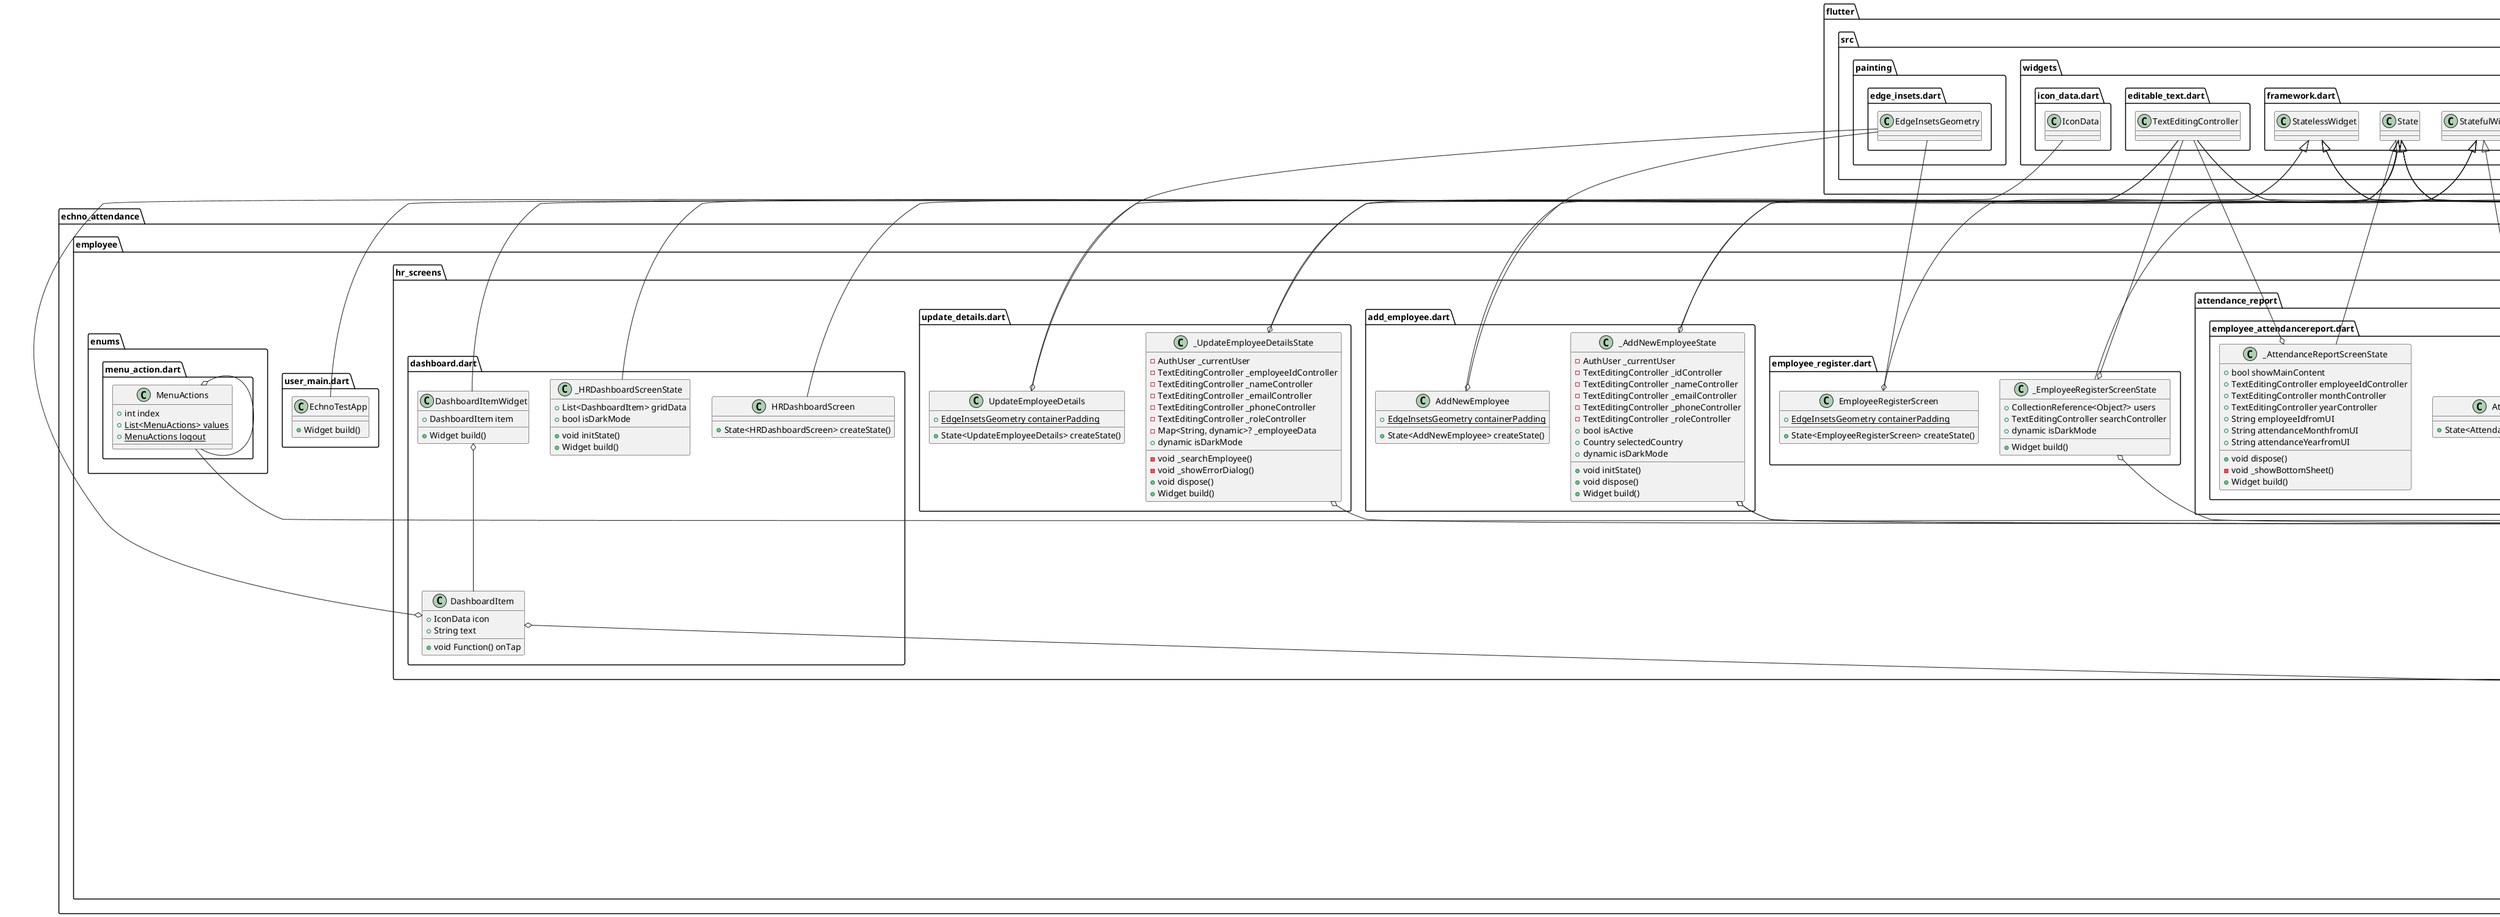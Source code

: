 @startuml
set namespaceSeparator ::

abstract class "echno_attendance::employee::domain::firestore::database_handler.dart::BasicEmployeeDatabaseHandler" {
  +dynamic currentEmployee
  +dynamic searchEmployeeByUid()
}

"echno_attendance::employee::services::crud_employee::read_employee.dart::IReadEmployeeService" <|-- "echno_attendance::employee::domain::firestore::database_handler.dart::BasicEmployeeDatabaseHandler"

abstract class "echno_attendance::employee::domain::firestore::database_handler.dart::HrDatabaseHandler" {
}

"echno_attendance::employee::domain::firestore::database_handler.dart::BasicEmployeeDatabaseHandler" <|-- "echno_attendance::employee::domain::firestore::database_handler.dart::HrDatabaseHandler"
"echno_attendance::employee::services::crud_employee::create_employee.dart::ICreateEmployeeService" <|-- "echno_attendance::employee::domain::firestore::database_handler.dart::HrDatabaseHandler"
"echno_attendance::employee::services::crud_employee::update_employee.dart::IUpdateEmployeeService" <|-- "echno_attendance::employee::domain::firestore::database_handler.dart::HrDatabaseHandler"
"echno_attendance::employee::services::crud_employee::delete_employee.dart::IDeleteEmployeeService" <|-- "echno_attendance::employee::domain::firestore::database_handler.dart::HrDatabaseHandler"

class "echno_attendance::employee::domain::firestore::firestore_database_handler.dart::FirestoreDatabaseHandler" {
  +dynamic logs
  +dynamic devtools
  +dynamic currentEmployee
  +dynamic createEmployee()
  +dynamic updateEmployee()
  +dynamic deleteEmployee()
  +dynamic readEmployee()
  +dynamic searchEmployeeByUid()
}

"echno_attendance::employee::domain::firestore::database_handler.dart::HrDatabaseHandler" <|-- "echno_attendance::employee::domain::firestore::firestore_database_handler.dart::FirestoreDatabaseHandler"

class "echno_attendance::employee::screens::homepage_screen.dart::HomePage" {
  +String appbarUserName
  +State<HomePage> createState()
}

"flutter::src::widgets::framework.dart::StatefulWidget" <|-- "echno_attendance::employee::screens::homepage_screen.dart::HomePage"

class "echno_attendance::employee::screens::homepage_screen.dart::_HomePageState" {
  +Widget build()
}

"flutter::src::widgets::framework.dart::State" <|-- "echno_attendance::employee::screens::homepage_screen.dart::_HomePageState"

class "echno_attendance::employee::hr_screens::attendance_report::monthlyreport.dart::MonthlyReport" {
  +TextEditingController employeeIdController
  +TextEditingController yearController
  +String employeeIdfromUI
  +String attendanceMonthfromUI
  +String attendanceYearfromUI
  +State<MonthlyReport> createState()
}

"echno_attendance::employee::hr_screens::attendance_report::monthlyreport.dart::MonthlyReport" o-- "flutter::src::widgets::editable_text.dart::TextEditingController"
"flutter::src::widgets::framework.dart::StatefulWidget" <|-- "echno_attendance::employee::hr_screens::attendance_report::monthlyreport.dart::MonthlyReport"

class "echno_attendance::employee::hr_screens::attendance_report::monthlyreport.dart::_MonthlyReportState" {
  +Widget build()
}

"flutter::src::widgets::framework.dart::State" <|-- "echno_attendance::employee::hr_screens::attendance_report::monthlyreport.dart::_MonthlyReportState"

class "echno_attendance::employee::hr_screens::attendance_report::employee_attendancereport.dart::AttendanceReportScreen" {
  +State<AttendanceReportScreen> createState()
}

"flutter::src::widgets::framework.dart::StatefulWidget" <|-- "echno_attendance::employee::hr_screens::attendance_report::employee_attendancereport.dart::AttendanceReportScreen"

class "echno_attendance::employee::hr_screens::attendance_report::employee_attendancereport.dart::_AttendanceReportScreenState" {
  +bool showMainContent
  +TextEditingController employeeIdController
  +TextEditingController monthController
  +TextEditingController yearController
  +String employeeIdfromUI
  +String attendanceMonthfromUI
  +String attendanceYearfromUI
  +void dispose()
  -void _showBottomSheet()
  +Widget build()
}

"echno_attendance::employee::hr_screens::attendance_report::employee_attendancereport.dart::_AttendanceReportScreenState" o-- "flutter::src::widgets::editable_text.dart::TextEditingController"
"flutter::src::widgets::framework.dart::State" <|-- "echno_attendance::employee::hr_screens::attendance_report::employee_attendancereport.dart::_AttendanceReportScreenState"

class "echno_attendance::employee::hr_screens::add_employee.dart::AddNewEmployee" {
  {static} +EdgeInsetsGeometry containerPadding
  +State<AddNewEmployee> createState()
}

"echno_attendance::employee::hr_screens::add_employee.dart::AddNewEmployee" o-- "flutter::src::painting::edge_insets.dart::EdgeInsetsGeometry"
"flutter::src::widgets::framework.dart::StatefulWidget" <|-- "echno_attendance::employee::hr_screens::add_employee.dart::AddNewEmployee"

class "echno_attendance::employee::hr_screens::add_employee.dart::_AddNewEmployeeState" {
  -AuthUser _currentUser
  -TextEditingController _idController
  -TextEditingController _nameController
  -TextEditingController _emailController
  -TextEditingController _phoneController
  -TextEditingController _roleController
  +bool isActive
  +Country selectedCountry
  +dynamic isDarkMode
  +void initState()
  +void dispose()
  +Widget build()
}

"echno_attendance::employee::hr_screens::add_employee.dart::_AddNewEmployeeState" o-- "echno_attendance::auth::models::auth_user.dart::AuthUser"
"echno_attendance::employee::hr_screens::add_employee.dart::_AddNewEmployeeState" o-- "flutter::src::widgets::editable_text.dart::TextEditingController"
"echno_attendance::employee::hr_screens::add_employee.dart::_AddNewEmployeeState" o-- "country_picker::src::country.dart::Country"
"flutter::src::widgets::framework.dart::State" <|-- "echno_attendance::employee::hr_screens::add_employee.dart::_AddNewEmployeeState"

class "echno_attendance::employee::hr_screens::update_details.dart::UpdateEmployeeDetails" {
  {static} +EdgeInsetsGeometry containerPadding
  +State<UpdateEmployeeDetails> createState()
}

"echno_attendance::employee::hr_screens::update_details.dart::UpdateEmployeeDetails" o-- "flutter::src::painting::edge_insets.dart::EdgeInsetsGeometry"
"flutter::src::widgets::framework.dart::StatefulWidget" <|-- "echno_attendance::employee::hr_screens::update_details.dart::UpdateEmployeeDetails"

class "echno_attendance::employee::hr_screens::update_details.dart::_UpdateEmployeeDetailsState" {
  -AuthUser _currentUser
  -TextEditingController _employeeIdController
  -TextEditingController _nameController
  -TextEditingController _emailController
  -TextEditingController _phoneController
  -TextEditingController _roleController
  -Map<String, dynamic>? _employeeData
  +dynamic isDarkMode
  -void _searchEmployee()
  -void _showErrorDialog()
  +void dispose()
  +Widget build()
}

"echno_attendance::employee::hr_screens::update_details.dart::_UpdateEmployeeDetailsState" o-- "echno_attendance::auth::models::auth_user.dart::AuthUser"
"echno_attendance::employee::hr_screens::update_details.dart::_UpdateEmployeeDetailsState" o-- "flutter::src::widgets::editable_text.dart::TextEditingController"
"flutter::src::widgets::framework.dart::State" <|-- "echno_attendance::employee::hr_screens::update_details.dart::_UpdateEmployeeDetailsState"

class "echno_attendance::employee::hr_screens::dashboard.dart::HRDashboardScreen" {
  +State<HRDashboardScreen> createState()
}

"flutter::src::widgets::framework.dart::StatefulWidget" <|-- "echno_attendance::employee::hr_screens::dashboard.dart::HRDashboardScreen"

class "echno_attendance::employee::hr_screens::dashboard.dart::_HRDashboardScreenState" {
  +List<DashboardItem> gridData
  +bool isDarkMode
  +void initState()
  +Widget build()
}

"flutter::src::widgets::framework.dart::State" <|-- "echno_attendance::employee::hr_screens::dashboard.dart::_HRDashboardScreenState"

class "echno_attendance::employee::hr_screens::dashboard.dart::DashboardItem" {
  +IconData icon
  +String text
  +void Function() onTap
}

"echno_attendance::employee::hr_screens::dashboard.dart::DashboardItem" o-- "flutter::src::widgets::icon_data.dart::IconData"
"echno_attendance::employee::hr_screens::dashboard.dart::DashboardItem" o-- "dart::ui::void Function()"

class "echno_attendance::employee::hr_screens::dashboard.dart::DashboardItemWidget" {
  +DashboardItem item
  +Widget build()
}

"echno_attendance::employee::hr_screens::dashboard.dart::DashboardItemWidget" o-- "echno_attendance::employee::hr_screens::dashboard.dart::DashboardItem"
"flutter::src::widgets::framework.dart::StatelessWidget" <|-- "echno_attendance::employee::hr_screens::dashboard.dart::DashboardItemWidget"

class "echno_attendance::employee::hr_screens::employee_register.dart::EmployeeRegisterScreen" {
  {static} +EdgeInsetsGeometry containerPadding
  +State<EmployeeRegisterScreen> createState()
}

"echno_attendance::employee::hr_screens::employee_register.dart::EmployeeRegisterScreen" o-- "flutter::src::painting::edge_insets.dart::EdgeInsetsGeometry"
"flutter::src::widgets::framework.dart::StatefulWidget" <|-- "echno_attendance::employee::hr_screens::employee_register.dart::EmployeeRegisterScreen"

class "echno_attendance::employee::hr_screens::employee_register.dart::_EmployeeRegisterScreenState" {
  +CollectionReference<Object?> users
  +TextEditingController searchController
  +dynamic isDarkMode
  +Widget build()
}

"echno_attendance::employee::hr_screens::employee_register.dart::_EmployeeRegisterScreenState" o-- "cloud_firestore::cloud_firestore.dart::CollectionReference<Object>"
"echno_attendance::employee::hr_screens::employee_register.dart::_EmployeeRegisterScreenState" o-- "flutter::src::widgets::editable_text.dart::TextEditingController"
"flutter::src::widgets::framework.dart::State" <|-- "echno_attendance::employee::hr_screens::employee_register.dart::_EmployeeRegisterScreenState"

class "echno_attendance::employee::models::sp_employee.dart::SpEmployee" {
}

"echno_attendance::employee::models::employee.dart::Employee" <|-- "echno_attendance::employee::models::sp_employee.dart::SpEmployee"

class "echno_attendance::employee::models::hr_employee.dart::HrEmployee" {
  +HrEmployeeService hrEmployeeService
  +dynamic createEmployee()
  +dynamic updateEmployee()
  +dynamic deleteEmployee()
}

"echno_attendance::employee::models::hr_employee.dart::HrEmployee" o-- "echno_attendance::employee::services::hr_employee_service.dart::HrEmployeeService"
"echno_attendance::employee::models::employee.dart::Employee" <|-- "echno_attendance::employee::models::hr_employee.dart::HrEmployee"
"echno_attendance::employee::services::crud_employee::create_employee.dart::ICreateEmployeeService" <|-- "echno_attendance::employee::models::hr_employee.dart::HrEmployee"
"echno_attendance::employee::services::crud_employee::update_employee.dart::IUpdateEmployeeService" <|-- "echno_attendance::employee::models::hr_employee.dart::HrEmployee"
"echno_attendance::employee::services::crud_employee::delete_employee.dart::IDeleteEmployeeService" <|-- "echno_attendance::employee::models::hr_employee.dart::HrEmployee"

class "echno_attendance::employee::models::tc_employee.dart::TcEmployee" {
}

"echno_attendance::employee::models::employee.dart::Employee" <|-- "echno_attendance::employee::models::tc_employee.dart::TcEmployee"

class "echno_attendance::employee::models::employee.dart::Employee" {
  +AuthUser user
  +String? uid
  +String? email
  +bool? isemailVerified
  +String? employeeID
  +String? employeeName
  +bool? employeeStatus
  +String? employeeRole
  +EmployeeService employeeService
  +dynamic fetchAndUpdateEmployeeDetails()
  +dynamic readEmployee()
}

"echno_attendance::employee::models::employee.dart::Employee" o-- "echno_attendance::auth::models::auth_user.dart::AuthUser"
"echno_attendance::employee::models::employee.dart::Employee" o-- "echno_attendance::employee::services::employee_service.dart::EmployeeService"
"echno_attendance::employee::services::crud_employee::read_employee.dart::IReadEmployeeService" <|-- "echno_attendance::employee::models::employee.dart::Employee"

class "echno_attendance::employee::models::pm_employee.dart::PmEmployee" {
}

"echno_attendance::employee::models::employee.dart::Employee" <|-- "echno_attendance::employee::models::pm_employee.dart::PmEmployee"

class "echno_attendance::employee::models::se_employee.dart::SeEmployee" {
}

"echno_attendance::employee::models::employee.dart::Employee" <|-- "echno_attendance::employee::models::se_employee.dart::SeEmployee"

class "echno_attendance::employee::widgets::elevated_button.dart::LoginButton" {
  +String buttonName
  +double buttonWidth
  +double buttonRadius
  +Widget build()
}

"flutter::src::widgets::framework.dart::StatelessWidget" <|-- "echno_attendance::employee::widgets::elevated_button.dart::LoginButton"

class "echno_attendance::employee::widgets::daily_report.dart::DailyReport" {
  +State<DailyReport> createState()
}

"flutter::src::widgets::framework.dart::StatefulWidget" <|-- "echno_attendance::employee::widgets::daily_report.dart::DailyReport"

class "echno_attendance::employee::widgets::daily_report.dart::_DailyState" {
  +TextEditingController siteController
  +DatePickerController datevisualController
  +String siteNamefromUI
  +String dateFromUI
  -void _scrolltoday()
  +Widget build()
}

"echno_attendance::employee::widgets::daily_report.dart::_DailyState" o-- "flutter::src::widgets::editable_text.dart::TextEditingController"
"echno_attendance::employee::widgets::daily_report.dart::_DailyState" o-- "date_picker_timeline::date_picker_widget.dart::DatePickerController"
"flutter::src::widgets::framework.dart::State" <|-- "echno_attendance::employee::widgets::daily_report.dart::_DailyState"

class "echno_attendance::employee::widgets::attcard_daily.dart::AttendanceCardDaily" {
  +String siteName
  +String date
  +State<AttendanceCardDaily> createState()
}

"flutter::src::widgets::framework.dart::StatefulWidget" <|-- "echno_attendance::employee::widgets::attcard_daily.dart::AttendanceCardDaily"

class "echno_attendance::employee::widgets::attcard_daily.dart::_AttendanceCardDailyState" {
  +AttendanceRepositoryInterface attendanceProvider
  +dynamic getAttData()
  +Widget build()
}

"echno_attendance::employee::widgets::attcard_daily.dart::_AttendanceCardDailyState" o-- "echno_attendance::attendance::services::attendance_interface.dart::AttendanceRepositoryInterface"
"flutter::src::widgets::framework.dart::State" <|-- "echno_attendance::employee::widgets::attcard_daily.dart::_AttendanceCardDailyState"

class "echno_attendance::employee::widgets::login_field.dart::LoginField" {
  +String hint
  +double width
  +Widget build()
}

"flutter::src::widgets::framework.dart::StatelessWidget" <|-- "echno_attendance::employee::widgets::login_field.dart::LoginField"

class "echno_attendance::employee::widgets::attcard_monthly.dart::AttendanceCardMonthly" {
  +String employeeId
  +String attendanceMonth
  +String attYear
  +State<AttendanceCardMonthly> createState()
}

"flutter::src::widgets::framework.dart::StatefulWidget" <|-- "echno_attendance::employee::widgets::attcard_monthly.dart::AttendanceCardMonthly"

class "echno_attendance::employee::widgets::attcard_monthly.dart::_AttendanceCardMonthlyState" {
  +dynamic getAttData()
  +Widget build()
}

"flutter::src::widgets::framework.dart::State" <|-- "echno_attendance::employee::widgets::attcard_monthly.dart::_AttendanceCardMonthlyState"

class "echno_attendance::employee::widgets::rounded_card.dart::RoundedCard" {
  +Widget build()
}

"flutter::src::widgets::framework.dart::StatelessWidget" <|-- "echno_attendance::employee::widgets::rounded_card.dart::RoundedCard"

class "echno_attendance::employee::widgets::texts.dart::Texts" {
  +String textData
  +double textFontSize
  +Widget build()
}

"flutter::src::widgets::framework.dart::StatelessWidget" <|-- "echno_attendance::employee::widgets::texts.dart::Texts"

class "echno_attendance::employee::user_main.dart::EchnoTestApp" {
  +Widget build()
}

"flutter::src::widgets::framework.dart::StatelessWidget" <|-- "echno_attendance::employee::user_main.dart::EchnoTestApp"

class "echno_attendance::employee::services::hr_employee_service.dart::HrEmployeeService" {
  -HrDatabaseHandler _handler
  +dynamic createEmployee()
  +dynamic deleteEmployee()
  +dynamic updateEmployee()
}

"echno_attendance::employee::services::hr_employee_service.dart::HrEmployeeService" o-- "echno_attendance::employee::domain::firestore::database_handler.dart::HrDatabaseHandler"
"echno_attendance::employee::services::employee_service.dart::EmployeeService" <|-- "echno_attendance::employee::services::hr_employee_service.dart::HrEmployeeService"
"echno_attendance::employee::domain::firestore::database_handler.dart::HrDatabaseHandler" <|-- "echno_attendance::employee::services::hr_employee_service.dart::HrEmployeeService"

class "echno_attendance::employee::services::employee_service.dart::EmployeeService" {
  -HrDatabaseHandler _handler
  +dynamic currentEmployee
  +dynamic readEmployee()
  +dynamic searchEmployeeByUid()
}

"echno_attendance::employee::services::employee_service.dart::EmployeeService" o-- "echno_attendance::employee::domain::firestore::database_handler.dart::HrDatabaseHandler"
"echno_attendance::employee::domain::firestore::database_handler.dart::BasicEmployeeDatabaseHandler" <|-- "echno_attendance::employee::services::employee_service.dart::EmployeeService"

abstract class "echno_attendance::employee::services::crud_employee::update_employee.dart::IUpdateEmployeeService" {
  +dynamic updateEmployee()
}

abstract class "echno_attendance::employee::services::crud_employee::read_employee.dart::IReadEmployeeService" {
  +dynamic readEmployee()
}

abstract class "echno_attendance::employee::services::crud_employee::create_employee.dart::ICreateEmployeeService" {
  +dynamic createEmployee()
}

abstract class "echno_attendance::employee::services::crud_employee::delete_employee.dart::IDeleteEmployeeService" {
  +dynamic deleteEmployee()
}

class "echno_attendance::employee::enums::menu_action.dart::MenuActions" {
  +int index
  {static} +List<MenuActions> values
  {static} +MenuActions logout
}

"echno_attendance::employee::enums::menu_action.dart::MenuActions" o-- "echno_attendance::employee::enums::menu_action.dart::MenuActions"
"dart::core::Enum" <|-- "echno_attendance::employee::enums::menu_action.dart::MenuActions"


@enduml
